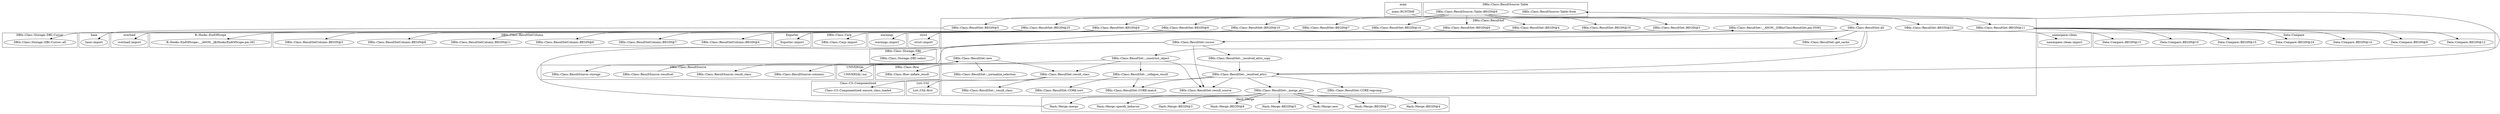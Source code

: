 digraph {
graph [overlap=false]
subgraph cluster_warnings {
	label="warnings";
	"warnings::import";
}
subgraph cluster_base {
	label="base";
	"base::import";
}
subgraph cluster_strict {
	label="strict";
	"strict::import";
}
subgraph cluster_Data_Compare {
	label="Data::Compare";
	"Data::Compare::BEGIN@12";
	"Data::Compare::BEGIN@9";
	"Data::Compare::BEGIN@14";
	"Data::Compare::BEGIN@24";
	"Data::Compare::BEGIN@15";
	"Data::Compare::BEGIN@10";
	"Data::Compare::BEGIN@13";
}
subgraph cluster_DBIx_Class_Carp {
	label="DBIx::Class::Carp";
	"DBIx::Class::Carp::import";
}
subgraph cluster_DBIx_Class_ResultSet {
	label="DBIx::Class::ResultSet";
	"DBIx::Class::ResultSet::_merge_attr";
	"DBIx::Class::ResultSet::BEGIN@22";
	"DBIx::Class::ResultSet::BEGIN@11";
	"DBIx::Class::ResultSet::all";
	"DBIx::Class::ResultSet::_resolved_attrs_copy";
	"DBIx::Class::ResultSet::CORE:sort";
	"DBIx::Class::ResultSet::CORE:match";
	"DBIx::Class::ResultSet::BEGIN@5";
	"DBIx::Class::ResultSet::BEGIN@16";
	"DBIx::Class::ResultSet::BEGIN@25";
	"DBIx::Class::ResultSet::BEGIN@8";
	"DBIx::Class::ResultSet::new";
	"DBIx::Class::ResultSet::result_source";
	"DBIx::Class::ResultSet::_normalize_selection";
	"DBIx::Class::ResultSet::_collapse_result";
	"DBIx::Class::ResultSet::BEGIN@14";
	"DBIx::Class::ResultSet::BEGIN@7";
	"DBIx::Class::ResultSet::BEGIN@10";
	"DBIx::Class::ResultSet::BEGIN@6";
	"DBIx::Class::ResultSet::BEGIN@4";
	"DBIx::Class::ResultSet::_resolved_attrs";
	"DBIx::Class::ResultSet::BEGIN@9";
	"DBIx::Class::ResultSet::__ANON__[DBIx/Class/ResultSet.pm:3506]";
	"DBIx::Class::ResultSet::_result_class";
	"DBIx::Class::ResultSet::get_cache";
	"DBIx::Class::ResultSet::result_class";
	"DBIx::Class::ResultSet::_construct_object";
	"DBIx::Class::ResultSet::cursor";
	"DBIx::Class::ResultSet::BEGIN@3";
	"DBIx::Class::ResultSet::CORE:regcomp";
}
subgraph cluster_Exporter {
	label="Exporter";
	"Exporter::import";
}
subgraph cluster_B_Hooks_EndOfScope {
	label="B::Hooks::EndOfScope";
	"B::Hooks::EndOfScope::__ANON__[B/Hooks/EndOfScope.pm:26]";
}
subgraph cluster_Class_C3_Componentised {
	label="Class::C3::Componentised";
	"Class::C3::Componentised::ensure_class_loaded";
}
subgraph cluster_DBIx_Class_ResultSource_Table {
	label="DBIx::Class::ResultSource::Table";
	"DBIx::Class::ResultSource::Table::from";
	"DBIx::Class::ResultSource::Table::BEGIN@6";
}
subgraph cluster_List_Util {
	label="List::Util";
	"List::Util::first";
}
subgraph cluster_DBIx_Class_ResultSetColumn {
	label="DBIx::Class::ResultSetColumn";
	"DBIx::Class::ResultSetColumn::BEGIN@4";
	"DBIx::Class::ResultSetColumn::BEGIN@7";
	"DBIx::Class::ResultSetColumn::BEGIN@6";
	"DBIx::Class::ResultSetColumn::BEGIN@11";
	"DBIx::Class::ResultSetColumn::BEGIN@8";
	"DBIx::Class::ResultSetColumn::BEGIN@3";
}
subgraph cluster_overload {
	label="overload";
	"overload::import";
}
subgraph cluster_main {
	label="main";
	"main::RUNTIME";
}
subgraph cluster_DBIx_Class_Storage_DBI {
	label="DBIx::Class::Storage::DBI";
	"DBIx::Class::Storage::DBI::select";
}
subgraph cluster_UNIVERSAL {
	label="UNIVERSAL";
	"UNIVERSAL::isa";
}
subgraph cluster_DBIx_Class_ResultSource {
	label="DBIx::Class::ResultSource";
	"DBIx::Class::ResultSource::resultset";
	"DBIx::Class::ResultSource::columns";
	"DBIx::Class::ResultSource::result_class";
	"DBIx::Class::ResultSource::storage";
}
subgraph cluster_DBIx_Class_Storage_DBI_Cursor {
	label="DBIx::Class::Storage::DBI::Cursor";
	"DBIx::Class::Storage::DBI::Cursor::all";
}
subgraph cluster_Hash_Merge {
	label="Hash::Merge";
	"Hash::Merge::BEGIN@5";
	"Hash::Merge::BEGIN@8";
	"Hash::Merge::merge";
	"Hash::Merge::BEGIN@3";
	"Hash::Merge::specify_behavior";
	"Hash::Merge::BEGIN@4";
	"Hash::Merge::BEGIN@7";
	"Hash::Merge::new";
}
subgraph cluster_namespace_clean {
	label="namespace::clean";
	"namespace::clean::import";
}
subgraph cluster_DBIx_Class_Row {
	label="DBIx::Class::Row";
	"DBIx::Class::Row::inflate_result";
}
"DBIx::Class::ResultSet::_construct_object" -> "DBIx::Class::Row::inflate_result";
"DBIx::Class::ResultSet::BEGIN@10" -> "Exporter::import";
"DBIx::Class::ResultSet::BEGIN@9" -> "Exporter::import";
"DBIx::Class::ResultSet::all" -> "DBIx::Class::ResultSet::_construct_object";
"DBIx::Class::ResultSet::BEGIN@8" -> "DBIx::Class::ResultSetColumn::BEGIN@6";
"DBIx::Class::ResultSource::Table::BEGIN@6" -> "DBIx::Class::ResultSet::BEGIN@3";
"DBIx::Class::ResultSet::_resolved_attrs" -> "DBIx::Class::ResultSource::Table::from";
"DBIx::Class::ResultSource::Table::BEGIN@6" -> "DBIx::Class::ResultSet::BEGIN@11";
"DBIx::Class::ResultSet::_collapse_result" -> "DBIx::Class::ResultSet::CORE:sort";
"DBIx::Class::ResultSource::Table::BEGIN@6" -> "DBIx::Class::ResultSet::BEGIN@5";
"DBIx::Class::ResultSource::Table::BEGIN@6" -> "DBIx::Class::ResultSet::BEGIN@16";
"DBIx::Class::ResultSet::_merge_attr" -> "Hash::Merge::BEGIN@7";
"DBIx::Class::ResultSet::_merge_attr" -> "Hash::Merge::new";
"DBIx::Class::ResultSource::Table::BEGIN@6" -> "DBIx::Class::ResultSet::BEGIN@7";
"DBIx::Class::ResultSet::cursor" -> "DBIx::Class::Storage::DBI::select";
"DBIx::Class::ResultSet::BEGIN@8" -> "DBIx::Class::ResultSetColumn::BEGIN@4";
"DBIx::Class::ResultSet::new" -> "DBIx::Class::ResultSet::result_class";
"DBIx::Class::ResultSet::_construct_object" -> "DBIx::Class::ResultSet::result_class";
"DBIx::Class::ResultSet::BEGIN@11" -> "Data::Compare::BEGIN@14";
"DBIx::Class::ResultSource::Table::BEGIN@6" -> "DBIx::Class::ResultSet::BEGIN@22";
"DBIx::Class::ResultSet::cursor" -> "DBIx::Class::ResultSet::_resolved_attrs_copy";
"DBIx::Class::ResultSet::_merge_attr" -> "Hash::Merge::BEGIN@3";
"DBIx::Class::ResultSource::Table::BEGIN@6" -> "DBIx::Class::ResultSet::BEGIN@9";
"Hash::Merge::merge" -> "DBIx::Class::ResultSet::__ANON__[DBIx/Class/ResultSet.pm:3506]";
"DBIx::Class::ResultSet::cursor" -> "DBIx::Class::ResultSource::storage";
"DBIx::Class::ResultSet::BEGIN@8" -> "DBIx::Class::ResultSetColumn::BEGIN@8";
"DBIx::Class::ResultSet::_resolved_attrs" -> "DBIx::Class::ResultSource::columns";
"DBIx::Class::ResultSet::all" -> "DBIx::Class::ResultSet::cursor";
"DBIx::Class::ResultSet::_resolved_attrs" -> "DBIx::Class::ResultSet::_merge_attr";
"DBIx::Class::ResultSet::BEGIN@11" -> "Data::Compare::BEGIN@13";
"DBIx::Class::ResultSet::result_class" -> "Class::C3::Componentised::ensure_class_loaded";
"DBIx::Class::ResultSource::Table::BEGIN@6" -> "DBIx::Class::ResultSet::BEGIN@14";
"DBIx::Class::ResultSet::_merge_attr" -> "Hash::Merge::BEGIN@5";
"DBIx::Class::ResultSet::BEGIN@6" -> "DBIx::Class::Carp::import";
"DBIx::Class::ResultSet::_merge_attr" -> "Hash::Merge::specify_behavior";
"DBIx::Class::ResultSet::_resolved_attrs" -> "DBIx::Class::ResultSet::CORE:regcomp";
"DBIx::Class::ResultSet::BEGIN@8" -> "B::Hooks::EndOfScope::__ANON__[B/Hooks/EndOfScope.pm:26]";
"DBIx::Class::ResultSet::BEGIN@11" -> "Data::Compare::BEGIN@10";
"DBIx::Class::ResultSource::resultset" -> "DBIx::Class::ResultSet::new";
"DBIx::Class::ResultSource::Table::BEGIN@6" -> "DBIx::Class::ResultSet::BEGIN@10";
"DBIx::Class::ResultSource::Table::BEGIN@6" -> "DBIx::Class::ResultSet::BEGIN@4";
"DBIx::Class::ResultSet::all" -> "DBIx::Class::ResultSet::_resolved_attrs";
"DBIx::Class::ResultSet::_resolved_attrs_copy" -> "DBIx::Class::ResultSet::_resolved_attrs";
"DBIx::Class::ResultSet::all" -> "DBIx::Class::Storage::DBI::Cursor::all";
"DBIx::Class::ResultSet::BEGIN@5" -> "base::import";
"DBIx::Class::ResultSource::Table::BEGIN@6" -> "DBIx::Class::ResultSet::BEGIN@25";
"DBIx::Class::ResultSource::Table::BEGIN@6" -> "DBIx::Class::ResultSet::BEGIN@8";
"DBIx::Class::ResultSet::new" -> "UNIVERSAL::isa";
"DBIx::Class::ResultSet::_merge_attr" -> "Hash::Merge::BEGIN@4";
"DBIx::Class::ResultSet::_construct_object" -> "DBIx::Class::ResultSet::_collapse_result";
"DBIx::Class::ResultSet::BEGIN@25" -> "overload::import";
"DBIx::Class::ResultSet::BEGIN@8" -> "DBIx::Class::ResultSetColumn::BEGIN@3";
"DBIx::Class::ResultSet::_merge_attr" -> "Hash::Merge::BEGIN@8";
"DBIx::Class::ResultSet::BEGIN@8" -> "DBIx::Class::ResultSetColumn::BEGIN@7";
"DBIx::Class::ResultSource::Table::BEGIN@6" -> "DBIx::Class::ResultSet::BEGIN@6";
"DBIx::Class::ResultSet::BEGIN@4" -> "warnings::import";
"DBIx::Class::ResultSet::new" -> "DBIx::Class::ResultSource::result_class";
"main::RUNTIME" -> "DBIx::Class::ResultSet::all";
"DBIx::Class::ResultSet::_resolved_attrs" -> "DBIx::Class::ResultSet::CORE:match";
"DBIx::Class::ResultSet::_collapse_result" -> "DBIx::Class::ResultSet::CORE:match";
"DBIx::Class::ResultSet::BEGIN@11" -> "Data::Compare::BEGIN@12";
"DBIx::Class::ResultSet::BEGIN@11" -> "Data::Compare::BEGIN@24";
"DBIx::Class::ResultSet::_merge_attr" -> "Hash::Merge::merge";
"DBIx::Class::ResultSet::all" -> "DBIx::Class::ResultSet::get_cache";
"DBIx::Class::ResultSet::result_class" -> "DBIx::Class::ResultSet::_result_class";
"DBIx::Class::ResultSet::BEGIN@11" -> "Data::Compare::BEGIN@15";
"DBIx::Class::ResultSet::BEGIN@8" -> "DBIx::Class::ResultSetColumn::BEGIN@11";
"DBIx::Class::ResultSet::BEGIN@11" -> "Data::Compare::BEGIN@9";
"DBIx::Class::ResultSet::_construct_object" -> "DBIx::Class::ResultSet::result_source";
"DBIx::Class::ResultSet::cursor" -> "DBIx::Class::ResultSet::result_source";
"DBIx::Class::ResultSet::_resolved_attrs" -> "DBIx::Class::ResultSet::result_source";
"DBIx::Class::ResultSet::new" -> "DBIx::Class::ResultSet::_normalize_selection";
"DBIx::Class::ResultSet::BEGIN@22" -> "namespace::clean::import";
"DBIx::Class::ResultSet::_resolved_attrs" -> "List::Util::first";
"DBIx::Class::ResultSet::BEGIN@3" -> "strict::import";
}
